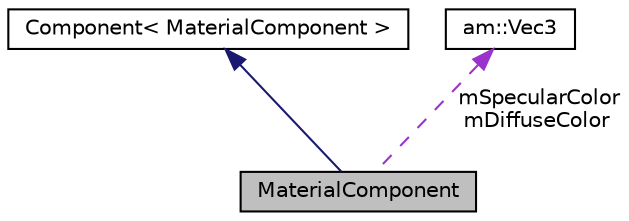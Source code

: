 digraph "MaterialComponent"
{
  edge [fontname="Helvetica",fontsize="10",labelfontname="Helvetica",labelfontsize="10"];
  node [fontname="Helvetica",fontsize="10",shape=record];
  Node2 [label="MaterialComponent",height=0.2,width=0.4,color="black", fillcolor="grey75", style="filled", fontcolor="black"];
  Node3 -> Node2 [dir="back",color="midnightblue",fontsize="10",style="solid",fontname="Helvetica"];
  Node3 [label="Component\< MaterialComponent \>",height=0.2,width=0.4,color="black", fillcolor="white", style="filled",URL="$struct_component.html"];
  Node4 -> Node2 [dir="back",color="darkorchid3",fontsize="10",style="dashed",label=" mSpecularColor\nmDiffuseColor" ,fontname="Helvetica"];
  Node4 [label="am::Vec3",height=0.2,width=0.4,color="black", fillcolor="white", style="filled",URL="$structam_1_1_vec3.html"];
}
